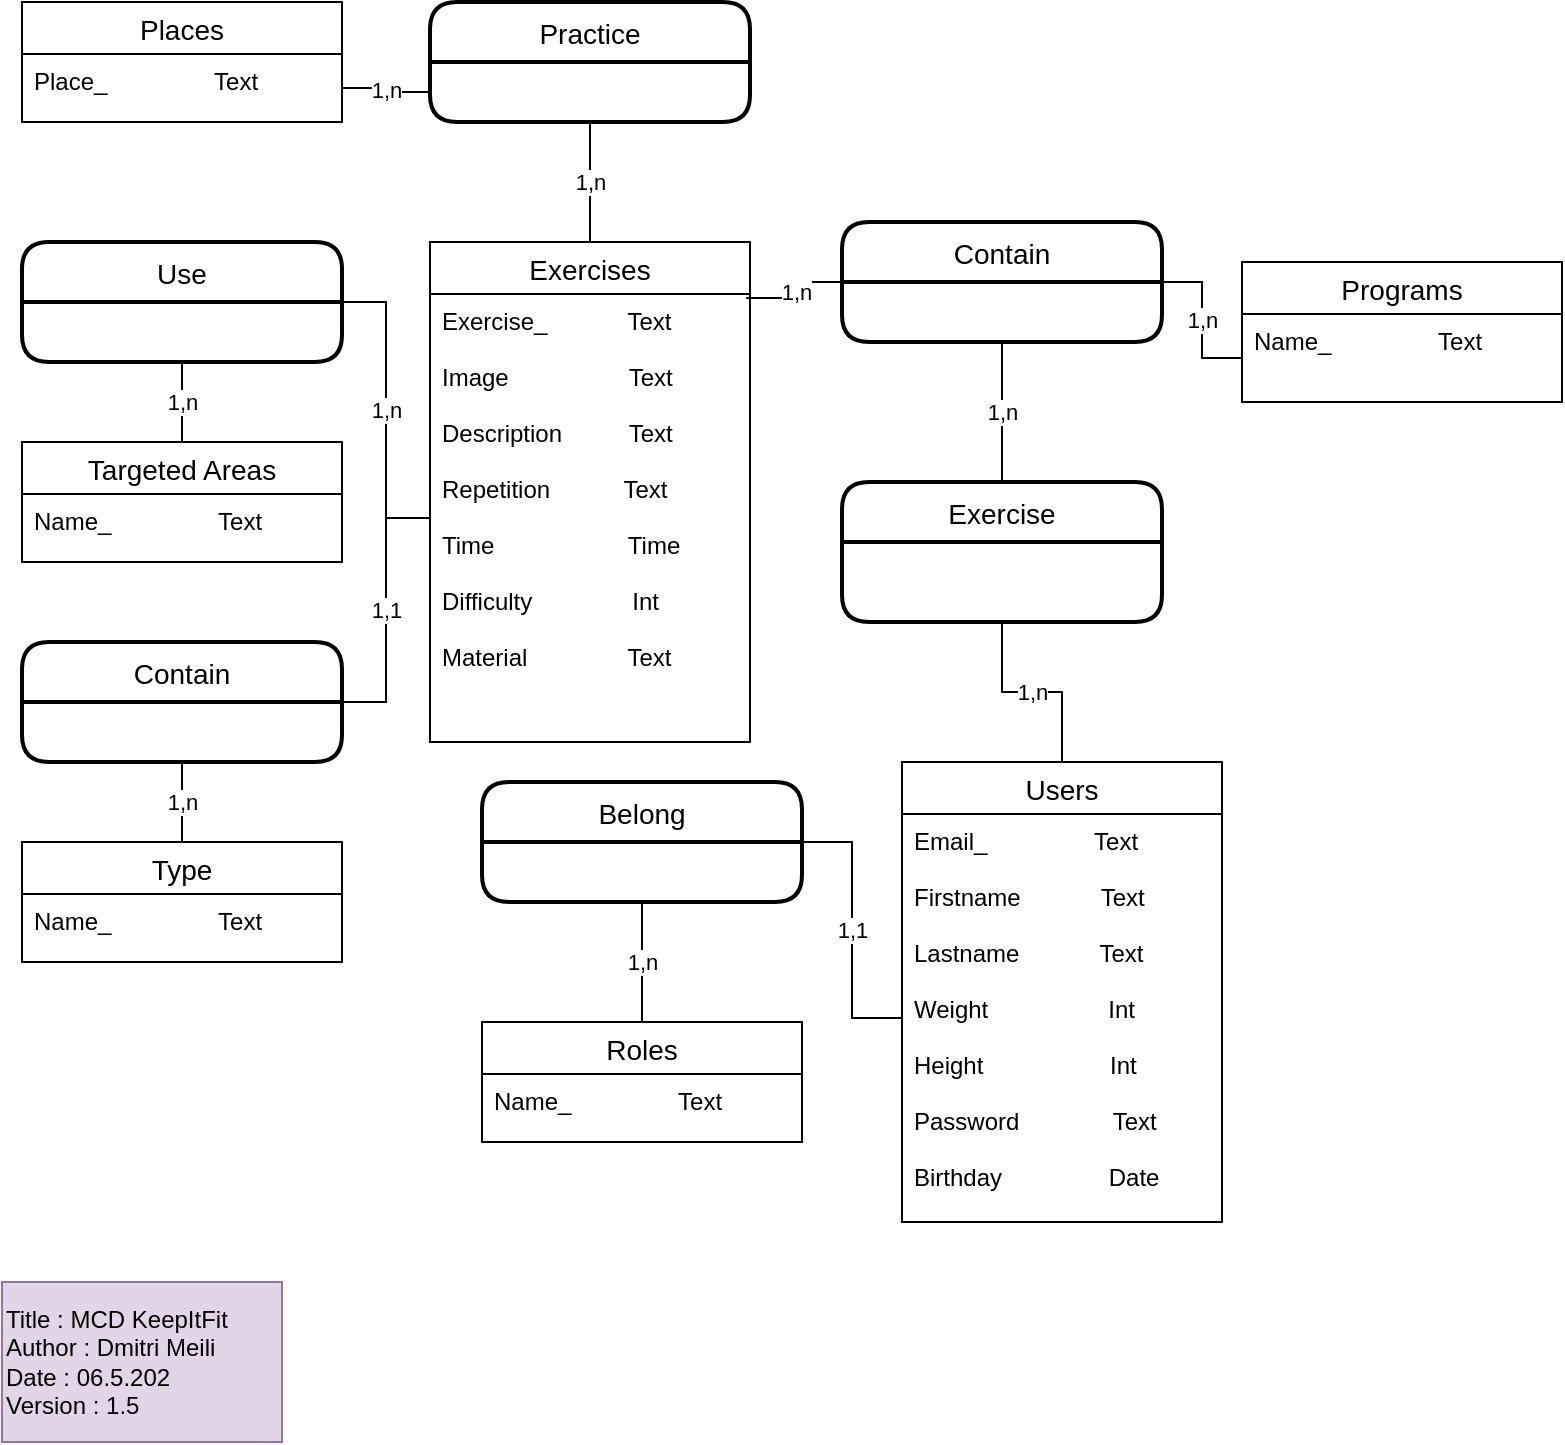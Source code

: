 <mxfile version="18.0.0" type="device"><diagram id="tRub4JKw9gHAlWl4dK4v" name="Page-1"><mxGraphModel dx="1422" dy="734" grid="1" gridSize="10" guides="1" tooltips="1" connect="1" arrows="1" fold="1" page="1" pageScale="1" pageWidth="827" pageHeight="1169" math="0" shadow="0"><root><mxCell id="0"/><mxCell id="1" parent="0"/><mxCell id="4A7Yl201nHzoSWZXf18e-16" value="1,n" style="edgeStyle=orthogonalEdgeStyle;rounded=0;orthogonalLoop=1;jettySize=auto;html=1;exitX=0.5;exitY=0;exitDx=0;exitDy=0;entryX=0.5;entryY=1;entryDx=0;entryDy=0;endArrow=none;endFill=0;" parent="1" source="4A7Yl201nHzoSWZXf18e-1" target="FkTs1gKLr_pIvV2boRRY-3" edge="1"><mxGeometry relative="1" as="geometry"><mxPoint x="540" y="380" as="targetPoint"/></mxGeometry></mxCell><mxCell id="4A7Yl201nHzoSWZXf18e-1" value="Users" style="swimlane;fontStyle=0;childLayout=stackLayout;horizontal=1;startSize=26;horizontalStack=0;resizeParent=1;resizeParentMax=0;resizeLast=0;collapsible=1;marginBottom=0;align=center;fontSize=14;" parent="1" vertex="1"><mxGeometry x="490" y="440" width="160" height="230" as="geometry"/></mxCell><mxCell id="4A7Yl201nHzoSWZXf18e-2" value="Email_                Text&#10;&#10;Firstname            Text&#10;&#10;Lastname            Text&#10;&#10;Weight                  Int&#10;&#10;Height                   Int&#10;&#10;Password              Text&#10;&#10;Birthday                Date" style="text;strokeColor=none;fillColor=none;spacingLeft=4;spacingRight=4;overflow=hidden;rotatable=0;points=[[0,0.5],[1,0.5]];portConstraint=eastwest;fontSize=12;" parent="4A7Yl201nHzoSWZXf18e-1" vertex="1"><mxGeometry y="26" width="160" height="204" as="geometry"/></mxCell><mxCell id="4A7Yl201nHzoSWZXf18e-13" value="1,1" style="edgeStyle=orthogonalEdgeStyle;rounded=0;orthogonalLoop=1;jettySize=auto;html=1;exitX=1;exitY=0.5;exitDx=0;exitDy=0;endArrow=none;endFill=0;" parent="1" source="4A7Yl201nHzoSWZXf18e-5" target="4A7Yl201nHzoSWZXf18e-2" edge="1"><mxGeometry relative="1" as="geometry"/></mxCell><mxCell id="4A7Yl201nHzoSWZXf18e-14" value="1,n" style="edgeStyle=orthogonalEdgeStyle;rounded=0;orthogonalLoop=1;jettySize=auto;html=1;exitX=0.5;exitY=1;exitDx=0;exitDy=0;entryX=0.5;entryY=0;entryDx=0;entryDy=0;endArrow=none;endFill=0;" parent="1" source="4A7Yl201nHzoSWZXf18e-5" target="4A7Yl201nHzoSWZXf18e-7" edge="1"><mxGeometry relative="1" as="geometry"/></mxCell><mxCell id="4A7Yl201nHzoSWZXf18e-5" value="Belong" style="swimlane;childLayout=stackLayout;horizontal=1;startSize=30;horizontalStack=0;rounded=1;fontSize=14;fontStyle=0;strokeWidth=2;resizeParent=0;resizeLast=1;shadow=0;dashed=0;align=center;" parent="1" vertex="1"><mxGeometry x="280" y="450" width="160" height="60" as="geometry"/></mxCell><mxCell id="4A7Yl201nHzoSWZXf18e-7" value="Roles" style="swimlane;fontStyle=0;childLayout=stackLayout;horizontal=1;startSize=26;horizontalStack=0;resizeParent=1;resizeParentMax=0;resizeLast=0;collapsible=1;marginBottom=0;align=center;fontSize=14;" parent="1" vertex="1"><mxGeometry x="280" y="570" width="160" height="60" as="geometry"/></mxCell><mxCell id="4A7Yl201nHzoSWZXf18e-8" value="Name_                Text" style="text;strokeColor=none;fillColor=none;spacingLeft=4;spacingRight=4;overflow=hidden;rotatable=0;points=[[0,0.5],[1,0.5]];portConstraint=eastwest;fontSize=12;" parent="4A7Yl201nHzoSWZXf18e-7" vertex="1"><mxGeometry y="26" width="160" height="34" as="geometry"/></mxCell><mxCell id="4A7Yl201nHzoSWZXf18e-9" value="Places" style="swimlane;fontStyle=0;childLayout=stackLayout;horizontal=1;startSize=26;horizontalStack=0;resizeParent=1;resizeParentMax=0;resizeLast=0;collapsible=1;marginBottom=0;align=center;fontSize=14;" parent="1" vertex="1"><mxGeometry x="50" y="60" width="160" height="60" as="geometry"/></mxCell><mxCell id="4A7Yl201nHzoSWZXf18e-10" value="Place_                Text" style="text;strokeColor=none;fillColor=none;spacingLeft=4;spacingRight=4;overflow=hidden;rotatable=0;points=[[0,0.5],[1,0.5]];portConstraint=eastwest;fontSize=12;" parent="4A7Yl201nHzoSWZXf18e-9" vertex="1"><mxGeometry y="26" width="160" height="34" as="geometry"/></mxCell><mxCell id="4A7Yl201nHzoSWZXf18e-20" value="1,n" style="edgeStyle=orthogonalEdgeStyle;rounded=0;orthogonalLoop=1;jettySize=auto;html=1;exitX=0.5;exitY=0;exitDx=0;exitDy=0;entryX=0.5;entryY=1;entryDx=0;entryDy=0;endArrow=none;endFill=0;" parent="1" source="4A7Yl201nHzoSWZXf18e-11" target="4A7Yl201nHzoSWZXf18e-19" edge="1"><mxGeometry relative="1" as="geometry"/></mxCell><mxCell id="4A7Yl201nHzoSWZXf18e-11" value="Exercises" style="swimlane;fontStyle=0;childLayout=stackLayout;horizontal=1;startSize=26;horizontalStack=0;resizeParent=1;resizeParentMax=0;resizeLast=0;collapsible=1;marginBottom=0;align=center;fontSize=14;" parent="1" vertex="1"><mxGeometry x="254" y="180" width="160" height="250" as="geometry"/></mxCell><mxCell id="4A7Yl201nHzoSWZXf18e-12" value="Exercise_            Text&#10;&#10;Image                  Text&#10;&#10;Description          Text&#10;&#10;Repetition           Text&#10;&#10;Time                    Time&#10;&#10;Difficulty               Int&#10;&#10;Material               Text&#10;&#10;" style="text;strokeColor=none;fillColor=none;spacingLeft=4;spacingRight=4;overflow=hidden;rotatable=0;points=[[0,0.5],[1,0.5]];portConstraint=eastwest;fontSize=12;" parent="4A7Yl201nHzoSWZXf18e-11" vertex="1"><mxGeometry y="26" width="160" height="224" as="geometry"/></mxCell><mxCell id="4A7Yl201nHzoSWZXf18e-19" value="Practice" style="swimlane;childLayout=stackLayout;horizontal=1;startSize=30;horizontalStack=0;rounded=1;fontSize=14;fontStyle=0;strokeWidth=2;resizeParent=0;resizeLast=1;shadow=0;dashed=0;align=center;" parent="1" vertex="1"><mxGeometry x="254" y="60" width="160" height="60" as="geometry"/></mxCell><mxCell id="4A7Yl201nHzoSWZXf18e-25" value="1,n" style="edgeStyle=orthogonalEdgeStyle;rounded=0;orthogonalLoop=1;jettySize=auto;html=1;exitX=1;exitY=0.5;exitDx=0;exitDy=0;endArrow=none;endFill=0;" parent="1" source="4A7Yl201nHzoSWZXf18e-22" target="4A7Yl201nHzoSWZXf18e-12" edge="1"><mxGeometry relative="1" as="geometry"/></mxCell><mxCell id="4A7Yl201nHzoSWZXf18e-26" value="1,n" style="edgeStyle=orthogonalEdgeStyle;rounded=0;orthogonalLoop=1;jettySize=auto;html=1;exitX=0.5;exitY=1;exitDx=0;exitDy=0;entryX=0.5;entryY=0;entryDx=0;entryDy=0;endArrow=none;endFill=0;" parent="1" source="4A7Yl201nHzoSWZXf18e-22" target="4A7Yl201nHzoSWZXf18e-23" edge="1"><mxGeometry relative="1" as="geometry"/></mxCell><mxCell id="4A7Yl201nHzoSWZXf18e-22" value="Use" style="swimlane;childLayout=stackLayout;horizontal=1;startSize=30;horizontalStack=0;rounded=1;fontSize=14;fontStyle=0;strokeWidth=2;resizeParent=0;resizeLast=1;shadow=0;dashed=0;align=center;" parent="1" vertex="1"><mxGeometry x="50" y="180" width="160" height="60" as="geometry"/></mxCell><mxCell id="4A7Yl201nHzoSWZXf18e-23" value="Targeted Areas" style="swimlane;fontStyle=0;childLayout=stackLayout;horizontal=1;startSize=26;horizontalStack=0;resizeParent=1;resizeParentMax=0;resizeLast=0;collapsible=1;marginBottom=0;align=center;fontSize=14;" parent="1" vertex="1"><mxGeometry x="50" y="280" width="160" height="60" as="geometry"/></mxCell><mxCell id="4A7Yl201nHzoSWZXf18e-24" value="Name_                Text" style="text;strokeColor=none;fillColor=none;spacingLeft=4;spacingRight=4;overflow=hidden;rotatable=0;points=[[0,0.5],[1,0.5]];portConstraint=eastwest;fontSize=12;" parent="4A7Yl201nHzoSWZXf18e-23" vertex="1"><mxGeometry y="26" width="160" height="34" as="geometry"/></mxCell><mxCell id="4A7Yl201nHzoSWZXf18e-30" value="1,1" style="edgeStyle=orthogonalEdgeStyle;rounded=0;orthogonalLoop=1;jettySize=auto;html=1;exitX=1;exitY=0.5;exitDx=0;exitDy=0;endArrow=none;endFill=0;" parent="1" source="4A7Yl201nHzoSWZXf18e-27" target="4A7Yl201nHzoSWZXf18e-12" edge="1"><mxGeometry relative="1" as="geometry"/></mxCell><mxCell id="4A7Yl201nHzoSWZXf18e-27" value="Contain" style="swimlane;childLayout=stackLayout;horizontal=1;startSize=30;horizontalStack=0;rounded=1;fontSize=14;fontStyle=0;strokeWidth=2;resizeParent=0;resizeLast=1;shadow=0;dashed=0;align=center;" parent="1" vertex="1"><mxGeometry x="50" y="380" width="160" height="60" as="geometry"/></mxCell><mxCell id="4A7Yl201nHzoSWZXf18e-31" value="1,n" style="edgeStyle=orthogonalEdgeStyle;rounded=0;orthogonalLoop=1;jettySize=auto;html=1;exitX=0.5;exitY=0;exitDx=0;exitDy=0;entryX=0.5;entryY=1;entryDx=0;entryDy=0;endArrow=none;endFill=0;" parent="1" source="4A7Yl201nHzoSWZXf18e-28" target="4A7Yl201nHzoSWZXf18e-27" edge="1"><mxGeometry relative="1" as="geometry"/></mxCell><mxCell id="4A7Yl201nHzoSWZXf18e-28" value="Type" style="swimlane;fontStyle=0;childLayout=stackLayout;horizontal=1;startSize=26;horizontalStack=0;resizeParent=1;resizeParentMax=0;resizeLast=0;collapsible=1;marginBottom=0;align=center;fontSize=14;" parent="1" vertex="1"><mxGeometry x="50" y="480" width="160" height="60" as="geometry"/></mxCell><mxCell id="4A7Yl201nHzoSWZXf18e-29" value="Name_                Text" style="text;strokeColor=none;fillColor=none;spacingLeft=4;spacingRight=4;overflow=hidden;rotatable=0;points=[[0,0.5],[1,0.5]];portConstraint=eastwest;fontSize=12;" parent="4A7Yl201nHzoSWZXf18e-28" vertex="1"><mxGeometry y="26" width="160" height="34" as="geometry"/></mxCell><mxCell id="4A7Yl201nHzoSWZXf18e-32" value="Title : MCD KeepItFit&lt;br&gt;Author : Dmitri Meili&lt;br&gt;Date : 06.5.202&lt;br&gt;Version : 1.5" style="rounded=0;whiteSpace=wrap;html=1;fillColor=#e1d5e7;strokeColor=#9673a6;align=left;" parent="1" vertex="1"><mxGeometry x="40" y="700" width="140" height="80" as="geometry"/></mxCell><mxCell id="4A7Yl201nHzoSWZXf18e-33" value="Programs" style="swimlane;fontStyle=0;childLayout=stackLayout;horizontal=1;startSize=26;horizontalStack=0;resizeParent=1;resizeParentMax=0;resizeLast=0;collapsible=1;marginBottom=0;align=center;fontSize=14;" parent="1" vertex="1"><mxGeometry x="660" y="190" width="160" height="70" as="geometry"/></mxCell><mxCell id="4A7Yl201nHzoSWZXf18e-34" value="Name_                Text" style="text;strokeColor=none;fillColor=none;spacingLeft=4;spacingRight=4;overflow=hidden;rotatable=0;points=[[0,0.5],[1,0.5]];portConstraint=eastwest;fontSize=12;" parent="4A7Yl201nHzoSWZXf18e-33" vertex="1"><mxGeometry y="26" width="160" height="44" as="geometry"/></mxCell><mxCell id="4A7Yl201nHzoSWZXf18e-35" value="1,n" style="edgeStyle=orthogonalEdgeStyle;rounded=0;orthogonalLoop=1;jettySize=auto;html=1;exitX=1;exitY=0.5;exitDx=0;exitDy=0;entryX=0;entryY=0.75;entryDx=0;entryDy=0;endArrow=none;endFill=0;" parent="1" source="4A7Yl201nHzoSWZXf18e-10" target="4A7Yl201nHzoSWZXf18e-19" edge="1"><mxGeometry relative="1" as="geometry"/></mxCell><mxCell id="4A7Yl201nHzoSWZXf18e-40" value="1,n" style="edgeStyle=orthogonalEdgeStyle;rounded=0;orthogonalLoop=1;jettySize=auto;html=1;exitX=0;exitY=0.5;exitDx=0;exitDy=0;entryX=0.988;entryY=0.009;entryDx=0;entryDy=0;entryPerimeter=0;endArrow=none;endFill=0;" parent="1" source="4A7Yl201nHzoSWZXf18e-39" target="4A7Yl201nHzoSWZXf18e-12" edge="1"><mxGeometry relative="1" as="geometry"/></mxCell><mxCell id="4A7Yl201nHzoSWZXf18e-41" value="1,n" style="edgeStyle=orthogonalEdgeStyle;rounded=0;orthogonalLoop=1;jettySize=auto;html=1;exitX=1;exitY=0.5;exitDx=0;exitDy=0;entryX=0;entryY=0.5;entryDx=0;entryDy=0;endArrow=none;endFill=0;" parent="1" source="4A7Yl201nHzoSWZXf18e-39" target="4A7Yl201nHzoSWZXf18e-34" edge="1"><mxGeometry relative="1" as="geometry"/></mxCell><mxCell id="FkTs1gKLr_pIvV2boRRY-8" value="1,n" style="edgeStyle=orthogonalEdgeStyle;rounded=0;orthogonalLoop=1;jettySize=auto;html=1;exitX=0.5;exitY=1;exitDx=0;exitDy=0;entryX=0.5;entryY=0;entryDx=0;entryDy=0;endArrow=none;endFill=0;" edge="1" parent="1" source="4A7Yl201nHzoSWZXf18e-39" target="FkTs1gKLr_pIvV2boRRY-3"><mxGeometry relative="1" as="geometry"/></mxCell><mxCell id="4A7Yl201nHzoSWZXf18e-39" value="Contain" style="swimlane;childLayout=stackLayout;horizontal=1;startSize=30;horizontalStack=0;rounded=1;fontSize=14;fontStyle=0;strokeWidth=2;resizeParent=0;resizeLast=1;shadow=0;dashed=0;align=center;" parent="1" vertex="1"><mxGeometry x="460" y="170" width="160" height="60" as="geometry"/></mxCell><mxCell id="FkTs1gKLr_pIvV2boRRY-3" value="Exercise" style="swimlane;childLayout=stackLayout;horizontal=1;startSize=30;horizontalStack=0;rounded=1;fontSize=14;fontStyle=0;strokeWidth=2;resizeParent=0;resizeLast=1;shadow=0;dashed=0;align=center;" vertex="1" parent="1"><mxGeometry x="460" y="300" width="160" height="70" as="geometry"/></mxCell></root></mxGraphModel></diagram></mxfile>